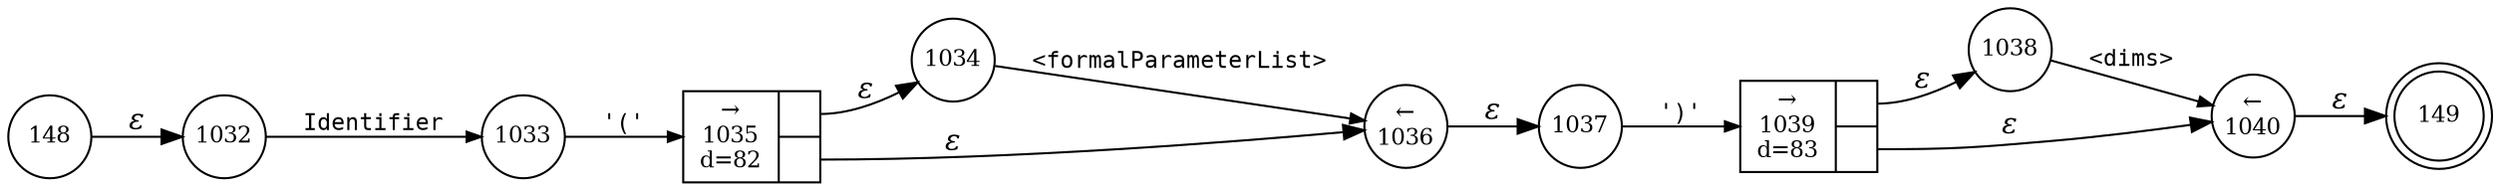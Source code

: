 digraph ATN {
rankdir=LR;
s149[fontsize=11, label="149", shape=doublecircle, fixedsize=true, width=.6];
s1040[fontsize=11,label="&larr;\n1040", shape=circle, fixedsize=true, width=.55, peripheries=1];
s148[fontsize=11,label="148", shape=circle, fixedsize=true, width=.55, peripheries=1];
s1032[fontsize=11,label="1032", shape=circle, fixedsize=true, width=.55, peripheries=1];
s1033[fontsize=11,label="1033", shape=circle, fixedsize=true, width=.55, peripheries=1];
s1034[fontsize=11,label="1034", shape=circle, fixedsize=true, width=.55, peripheries=1];
s1035[fontsize=11,label="{&rarr;\n1035\nd=82|{<p0>|<p1>}}", shape=record, fixedsize=false, peripheries=1];
s1036[fontsize=11,label="&larr;\n1036", shape=circle, fixedsize=true, width=.55, peripheries=1];
s1037[fontsize=11,label="1037", shape=circle, fixedsize=true, width=.55, peripheries=1];
s1038[fontsize=11,label="1038", shape=circle, fixedsize=true, width=.55, peripheries=1];
s1039[fontsize=11,label="{&rarr;\n1039\nd=83|{<p0>|<p1>}}", shape=record, fixedsize=false, peripheries=1];
s148 -> s1032 [fontname="Times-Italic", label="&epsilon;"];
s1032 -> s1033 [fontsize=11, fontname="Courier", arrowsize=.7, label = "Identifier", arrowhead = normal];
s1033 -> s1035 [fontsize=11, fontname="Courier", arrowsize=.7, label = "'('", arrowhead = normal];
s1035:p0 -> s1034 [fontname="Times-Italic", label="&epsilon;"];
s1035:p1 -> s1036 [fontname="Times-Italic", label="&epsilon;"];
s1034 -> s1036 [fontsize=11, fontname="Courier", arrowsize=.7, label = "<formalParameterList>", arrowhead = normal];
s1036 -> s1037 [fontname="Times-Italic", label="&epsilon;"];
s1037 -> s1039 [fontsize=11, fontname="Courier", arrowsize=.7, label = "')'", arrowhead = normal];
s1039:p0 -> s1038 [fontname="Times-Italic", label="&epsilon;"];
s1039:p1 -> s1040 [fontname="Times-Italic", label="&epsilon;"];
s1038 -> s1040 [fontsize=11, fontname="Courier", arrowsize=.7, label = "<dims>", arrowhead = normal];
s1040 -> s149 [fontname="Times-Italic", label="&epsilon;"];
}